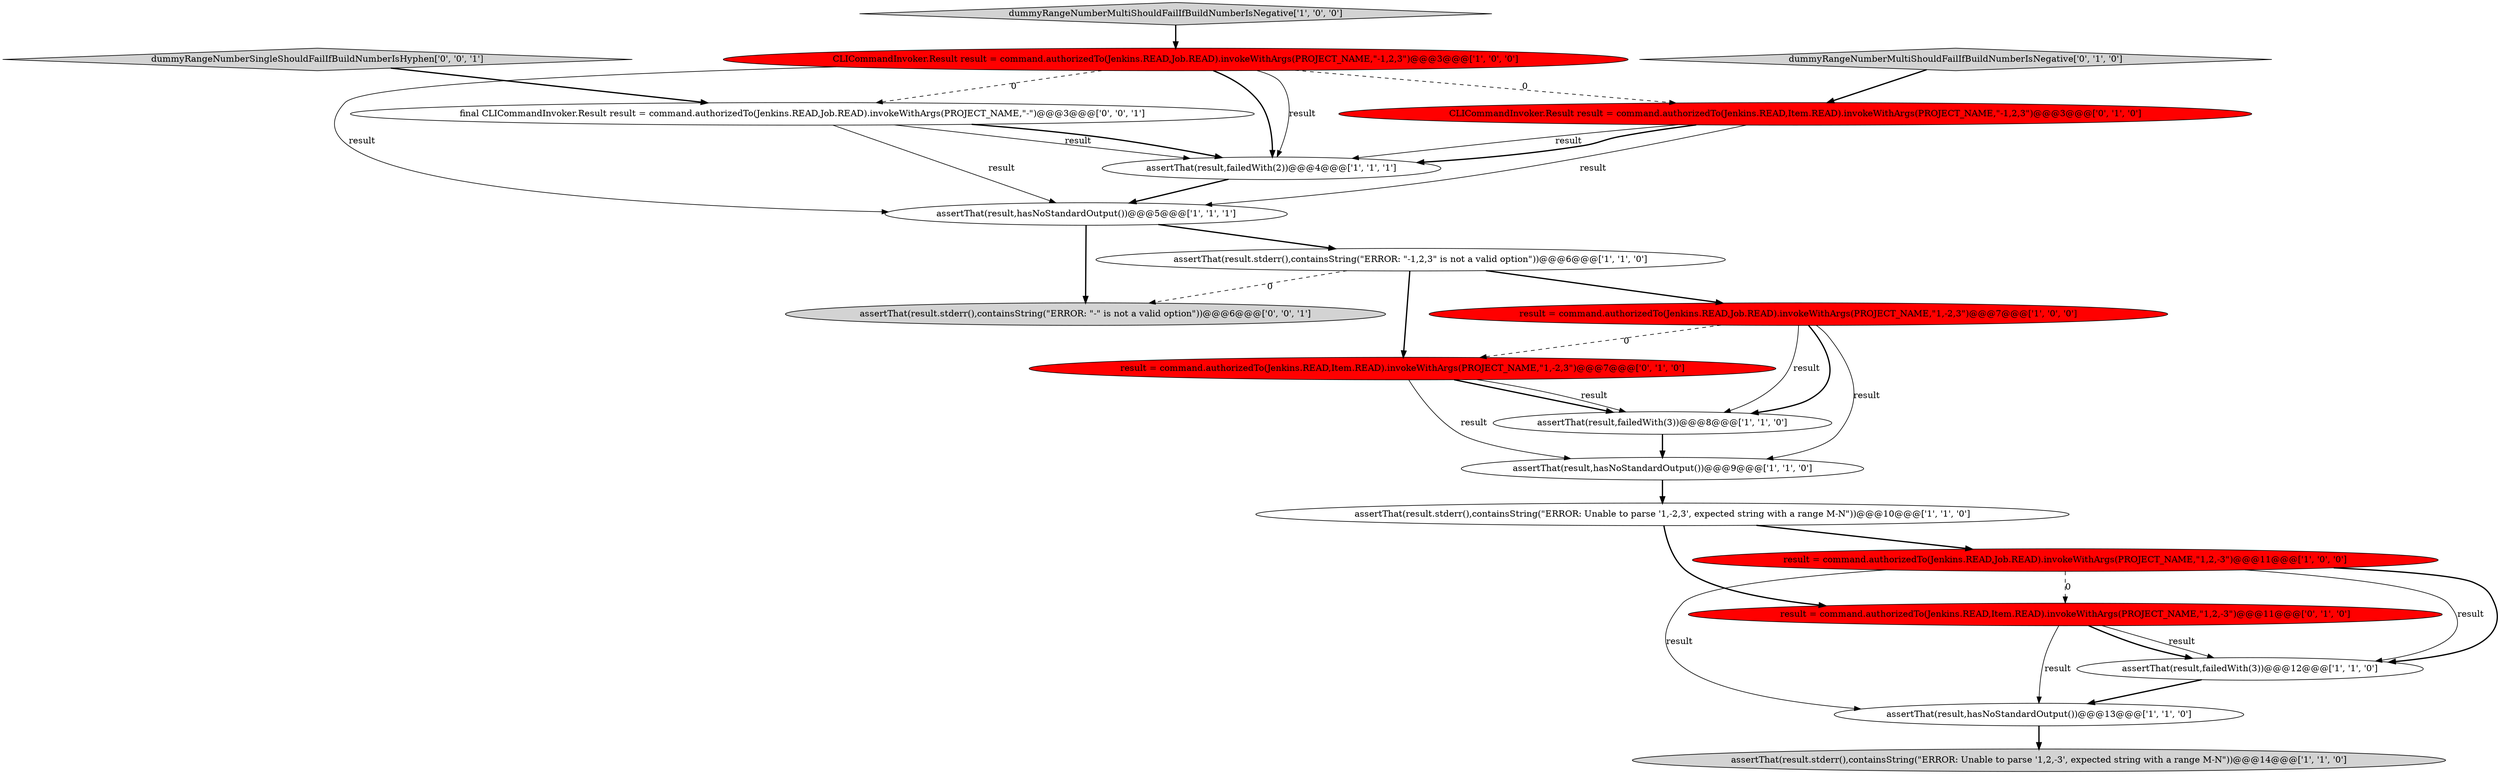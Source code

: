 digraph {
5 [style = filled, label = "assertThat(result,failedWith(2))@@@4@@@['1', '1', '1']", fillcolor = white, shape = ellipse image = "AAA0AAABBB1BBB"];
3 [style = filled, label = "assertThat(result,failedWith(3))@@@8@@@['1', '1', '0']", fillcolor = white, shape = ellipse image = "AAA0AAABBB1BBB"];
7 [style = filled, label = "assertThat(result,hasNoStandardOutput())@@@5@@@['1', '1', '1']", fillcolor = white, shape = ellipse image = "AAA0AAABBB1BBB"];
14 [style = filled, label = "result = command.authorizedTo(Jenkins.READ,Item.READ).invokeWithArgs(PROJECT_NAME,\"1,-2,3\")@@@7@@@['0', '1', '0']", fillcolor = red, shape = ellipse image = "AAA1AAABBB2BBB"];
18 [style = filled, label = "assertThat(result.stderr(),containsString(\"ERROR: \"-\" is not a valid option\"))@@@6@@@['0', '0', '1']", fillcolor = lightgray, shape = ellipse image = "AAA0AAABBB3BBB"];
8 [style = filled, label = "result = command.authorizedTo(Jenkins.READ,Job.READ).invokeWithArgs(PROJECT_NAME,\"1,-2,3\")@@@7@@@['1', '0', '0']", fillcolor = red, shape = ellipse image = "AAA1AAABBB1BBB"];
9 [style = filled, label = "assertThat(result,failedWith(3))@@@12@@@['1', '1', '0']", fillcolor = white, shape = ellipse image = "AAA0AAABBB1BBB"];
13 [style = filled, label = "dummyRangeNumberMultiShouldFailIfBuildNumberIsNegative['0', '1', '0']", fillcolor = lightgray, shape = diamond image = "AAA0AAABBB2BBB"];
1 [style = filled, label = "result = command.authorizedTo(Jenkins.READ,Job.READ).invokeWithArgs(PROJECT_NAME,\"1,2,-3\")@@@11@@@['1', '0', '0']", fillcolor = red, shape = ellipse image = "AAA1AAABBB1BBB"];
10 [style = filled, label = "assertThat(result.stderr(),containsString(\"ERROR: Unable to parse '1,-2,3', expected string with a range M-N\"))@@@10@@@['1', '1', '0']", fillcolor = white, shape = ellipse image = "AAA0AAABBB1BBB"];
17 [style = filled, label = "dummyRangeNumberSingleShouldFailIfBuildNumberIsHyphen['0', '0', '1']", fillcolor = lightgray, shape = diamond image = "AAA0AAABBB3BBB"];
0 [style = filled, label = "CLICommandInvoker.Result result = command.authorizedTo(Jenkins.READ,Job.READ).invokeWithArgs(PROJECT_NAME,\"-1,2,3\")@@@3@@@['1', '0', '0']", fillcolor = red, shape = ellipse image = "AAA1AAABBB1BBB"];
6 [style = filled, label = "assertThat(result.stderr(),containsString(\"ERROR: Unable to parse '1,2,-3', expected string with a range M-N\"))@@@14@@@['1', '1', '0']", fillcolor = lightgray, shape = ellipse image = "AAA0AAABBB1BBB"];
12 [style = filled, label = "dummyRangeNumberMultiShouldFailIfBuildNumberIsNegative['1', '0', '0']", fillcolor = lightgray, shape = diamond image = "AAA0AAABBB1BBB"];
11 [style = filled, label = "assertThat(result.stderr(),containsString(\"ERROR: \"-1,2,3\" is not a valid option\"))@@@6@@@['1', '1', '0']", fillcolor = white, shape = ellipse image = "AAA0AAABBB1BBB"];
16 [style = filled, label = "CLICommandInvoker.Result result = command.authorizedTo(Jenkins.READ,Item.READ).invokeWithArgs(PROJECT_NAME,\"-1,2,3\")@@@3@@@['0', '1', '0']", fillcolor = red, shape = ellipse image = "AAA1AAABBB2BBB"];
19 [style = filled, label = "final CLICommandInvoker.Result result = command.authorizedTo(Jenkins.READ,Job.READ).invokeWithArgs(PROJECT_NAME,\"-\")@@@3@@@['0', '0', '1']", fillcolor = white, shape = ellipse image = "AAA0AAABBB3BBB"];
4 [style = filled, label = "assertThat(result,hasNoStandardOutput())@@@9@@@['1', '1', '0']", fillcolor = white, shape = ellipse image = "AAA0AAABBB1BBB"];
15 [style = filled, label = "result = command.authorizedTo(Jenkins.READ,Item.READ).invokeWithArgs(PROJECT_NAME,\"1,2,-3\")@@@11@@@['0', '1', '0']", fillcolor = red, shape = ellipse image = "AAA1AAABBB2BBB"];
2 [style = filled, label = "assertThat(result,hasNoStandardOutput())@@@13@@@['1', '1', '0']", fillcolor = white, shape = ellipse image = "AAA0AAABBB1BBB"];
4->10 [style = bold, label=""];
14->3 [style = bold, label=""];
7->11 [style = bold, label=""];
10->15 [style = bold, label=""];
14->4 [style = solid, label="result"];
11->14 [style = bold, label=""];
9->2 [style = bold, label=""];
19->5 [style = solid, label="result"];
2->6 [style = bold, label=""];
1->15 [style = dashed, label="0"];
0->19 [style = dashed, label="0"];
8->3 [style = bold, label=""];
0->16 [style = dashed, label="0"];
16->7 [style = solid, label="result"];
19->7 [style = solid, label="result"];
8->4 [style = solid, label="result"];
8->14 [style = dashed, label="0"];
12->0 [style = bold, label=""];
3->4 [style = bold, label=""];
13->16 [style = bold, label=""];
17->19 [style = bold, label=""];
1->9 [style = bold, label=""];
15->2 [style = solid, label="result"];
15->9 [style = solid, label="result"];
19->5 [style = bold, label=""];
14->3 [style = solid, label="result"];
1->9 [style = solid, label="result"];
15->9 [style = bold, label=""];
11->18 [style = dashed, label="0"];
0->7 [style = solid, label="result"];
0->5 [style = solid, label="result"];
16->5 [style = solid, label="result"];
16->5 [style = bold, label=""];
7->18 [style = bold, label=""];
5->7 [style = bold, label=""];
11->8 [style = bold, label=""];
8->3 [style = solid, label="result"];
10->1 [style = bold, label=""];
1->2 [style = solid, label="result"];
0->5 [style = bold, label=""];
}
